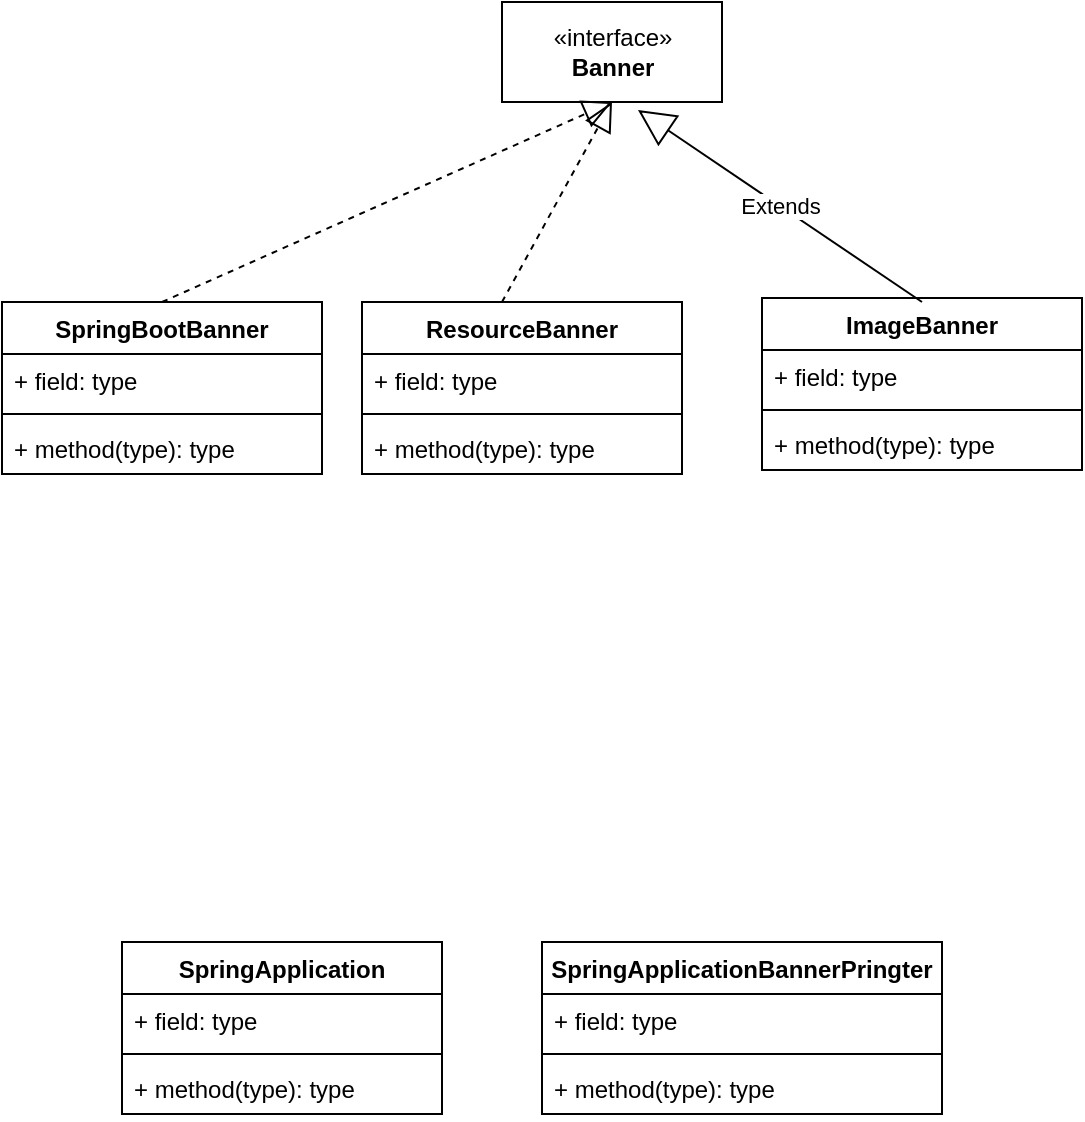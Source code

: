 <mxfile version="13.7.3" type="device" pages="5"><diagram id="azHhzKjyxvLsKqkavXvV" name=" "><mxGraphModel dx="946" dy="595" grid="1" gridSize="10" guides="1" tooltips="1" connect="1" arrows="1" fold="1" page="1" pageScale="1" pageWidth="6400" pageHeight="6400" math="0" shadow="0"><root><mxCell id="1a4cPqI2Y-rn-O1h8l9q-0"/><mxCell id="1a4cPqI2Y-rn-O1h8l9q-1" parent="1a4cPqI2Y-rn-O1h8l9q-0"/><mxCell id="LUAHii1eI_nwcsTyfHsr-0" value="«interface»&lt;br&gt;&lt;b&gt;Banner&lt;/b&gt;" style="html=1;" vertex="1" parent="1a4cPqI2Y-rn-O1h8l9q-1"><mxGeometry x="450" y="100" width="110" height="50" as="geometry"/></mxCell><mxCell id="LUAHii1eI_nwcsTyfHsr-1" value="SpringBootBanner" style="swimlane;fontStyle=1;align=center;verticalAlign=top;childLayout=stackLayout;horizontal=1;startSize=26;horizontalStack=0;resizeParent=1;resizeParentMax=0;resizeLast=0;collapsible=1;marginBottom=0;" vertex="1" parent="1a4cPqI2Y-rn-O1h8l9q-1"><mxGeometry x="200" y="250" width="160" height="86" as="geometry"/></mxCell><mxCell id="LUAHii1eI_nwcsTyfHsr-5" value="" style="endArrow=block;dashed=1;endFill=0;endSize=12;html=1;entryX=0.5;entryY=1;entryDx=0;entryDy=0;" edge="1" parent="LUAHii1eI_nwcsTyfHsr-1" target="LUAHii1eI_nwcsTyfHsr-0"><mxGeometry width="160" relative="1" as="geometry"><mxPoint x="80" as="sourcePoint"/><mxPoint x="240" as="targetPoint"/></mxGeometry></mxCell><mxCell id="LUAHii1eI_nwcsTyfHsr-2" value="+ field: type" style="text;strokeColor=none;fillColor=none;align=left;verticalAlign=top;spacingLeft=4;spacingRight=4;overflow=hidden;rotatable=0;points=[[0,0.5],[1,0.5]];portConstraint=eastwest;" vertex="1" parent="LUAHii1eI_nwcsTyfHsr-1"><mxGeometry y="26" width="160" height="26" as="geometry"/></mxCell><mxCell id="LUAHii1eI_nwcsTyfHsr-3" value="" style="line;strokeWidth=1;fillColor=none;align=left;verticalAlign=middle;spacingTop=-1;spacingLeft=3;spacingRight=3;rotatable=0;labelPosition=right;points=[];portConstraint=eastwest;" vertex="1" parent="LUAHii1eI_nwcsTyfHsr-1"><mxGeometry y="52" width="160" height="8" as="geometry"/></mxCell><mxCell id="LUAHii1eI_nwcsTyfHsr-4" value="+ method(type): type" style="text;strokeColor=none;fillColor=none;align=left;verticalAlign=top;spacingLeft=4;spacingRight=4;overflow=hidden;rotatable=0;points=[[0,0.5],[1,0.5]];portConstraint=eastwest;" vertex="1" parent="LUAHii1eI_nwcsTyfHsr-1"><mxGeometry y="60" width="160" height="26" as="geometry"/></mxCell><mxCell id="LUAHii1eI_nwcsTyfHsr-6" value="ResourceBanner" style="swimlane;fontStyle=1;align=center;verticalAlign=top;childLayout=stackLayout;horizontal=1;startSize=26;horizontalStack=0;resizeParent=1;resizeParentMax=0;resizeLast=0;collapsible=1;marginBottom=0;" vertex="1" parent="1a4cPqI2Y-rn-O1h8l9q-1"><mxGeometry x="380" y="250" width="160" height="86" as="geometry"/></mxCell><mxCell id="LUAHii1eI_nwcsTyfHsr-10" value="" style="endArrow=block;dashed=1;endFill=0;endSize=12;html=1;entryX=0.5;entryY=1;entryDx=0;entryDy=0;" edge="1" parent="LUAHii1eI_nwcsTyfHsr-6" target="LUAHii1eI_nwcsTyfHsr-0"><mxGeometry width="160" relative="1" as="geometry"><mxPoint x="70" as="sourcePoint"/><mxPoint x="230" as="targetPoint"/></mxGeometry></mxCell><mxCell id="LUAHii1eI_nwcsTyfHsr-7" value="+ field: type" style="text;strokeColor=none;fillColor=none;align=left;verticalAlign=top;spacingLeft=4;spacingRight=4;overflow=hidden;rotatable=0;points=[[0,0.5],[1,0.5]];portConstraint=eastwest;" vertex="1" parent="LUAHii1eI_nwcsTyfHsr-6"><mxGeometry y="26" width="160" height="26" as="geometry"/></mxCell><mxCell id="LUAHii1eI_nwcsTyfHsr-8" value="" style="line;strokeWidth=1;fillColor=none;align=left;verticalAlign=middle;spacingTop=-1;spacingLeft=3;spacingRight=3;rotatable=0;labelPosition=right;points=[];portConstraint=eastwest;" vertex="1" parent="LUAHii1eI_nwcsTyfHsr-6"><mxGeometry y="52" width="160" height="8" as="geometry"/></mxCell><mxCell id="LUAHii1eI_nwcsTyfHsr-9" value="+ method(type): type" style="text;strokeColor=none;fillColor=none;align=left;verticalAlign=top;spacingLeft=4;spacingRight=4;overflow=hidden;rotatable=0;points=[[0,0.5],[1,0.5]];portConstraint=eastwest;" vertex="1" parent="LUAHii1eI_nwcsTyfHsr-6"><mxGeometry y="60" width="160" height="26" as="geometry"/></mxCell><mxCell id="LUAHii1eI_nwcsTyfHsr-11" value="ImageBanner" style="swimlane;fontStyle=1;align=center;verticalAlign=top;childLayout=stackLayout;horizontal=1;startSize=26;horizontalStack=0;resizeParent=1;resizeParentMax=0;resizeLast=0;collapsible=1;marginBottom=0;" vertex="1" parent="1a4cPqI2Y-rn-O1h8l9q-1"><mxGeometry x="580" y="248" width="160" height="86" as="geometry"/></mxCell><mxCell id="LUAHii1eI_nwcsTyfHsr-15" value="Extends" style="endArrow=block;endSize=16;endFill=0;html=1;entryX=0.618;entryY=1.08;entryDx=0;entryDy=0;entryPerimeter=0;" edge="1" parent="LUAHii1eI_nwcsTyfHsr-11" target="LUAHii1eI_nwcsTyfHsr-0"><mxGeometry width="160" relative="1" as="geometry"><mxPoint x="80" y="2" as="sourcePoint"/><mxPoint x="240" y="2" as="targetPoint"/></mxGeometry></mxCell><mxCell id="LUAHii1eI_nwcsTyfHsr-12" value="+ field: type" style="text;strokeColor=none;fillColor=none;align=left;verticalAlign=top;spacingLeft=4;spacingRight=4;overflow=hidden;rotatable=0;points=[[0,0.5],[1,0.5]];portConstraint=eastwest;" vertex="1" parent="LUAHii1eI_nwcsTyfHsr-11"><mxGeometry y="26" width="160" height="26" as="geometry"/></mxCell><mxCell id="LUAHii1eI_nwcsTyfHsr-13" value="" style="line;strokeWidth=1;fillColor=none;align=left;verticalAlign=middle;spacingTop=-1;spacingLeft=3;spacingRight=3;rotatable=0;labelPosition=right;points=[];portConstraint=eastwest;" vertex="1" parent="LUAHii1eI_nwcsTyfHsr-11"><mxGeometry y="52" width="160" height="8" as="geometry"/></mxCell><mxCell id="LUAHii1eI_nwcsTyfHsr-14" value="+ method(type): type" style="text;strokeColor=none;fillColor=none;align=left;verticalAlign=top;spacingLeft=4;spacingRight=4;overflow=hidden;rotatable=0;points=[[0,0.5],[1,0.5]];portConstraint=eastwest;" vertex="1" parent="LUAHii1eI_nwcsTyfHsr-11"><mxGeometry y="60" width="160" height="26" as="geometry"/></mxCell><mxCell id="LUAHii1eI_nwcsTyfHsr-16" value="SpringApplication" style="swimlane;fontStyle=1;align=center;verticalAlign=top;childLayout=stackLayout;horizontal=1;startSize=26;horizontalStack=0;resizeParent=1;resizeParentMax=0;resizeLast=0;collapsible=1;marginBottom=0;" vertex="1" parent="1a4cPqI2Y-rn-O1h8l9q-1"><mxGeometry x="260" y="570" width="160" height="86" as="geometry"/></mxCell><mxCell id="LUAHii1eI_nwcsTyfHsr-17" value="+ field: type" style="text;strokeColor=none;fillColor=none;align=left;verticalAlign=top;spacingLeft=4;spacingRight=4;overflow=hidden;rotatable=0;points=[[0,0.5],[1,0.5]];portConstraint=eastwest;" vertex="1" parent="LUAHii1eI_nwcsTyfHsr-16"><mxGeometry y="26" width="160" height="26" as="geometry"/></mxCell><mxCell id="LUAHii1eI_nwcsTyfHsr-18" value="" style="line;strokeWidth=1;fillColor=none;align=left;verticalAlign=middle;spacingTop=-1;spacingLeft=3;spacingRight=3;rotatable=0;labelPosition=right;points=[];portConstraint=eastwest;" vertex="1" parent="LUAHii1eI_nwcsTyfHsr-16"><mxGeometry y="52" width="160" height="8" as="geometry"/></mxCell><mxCell id="LUAHii1eI_nwcsTyfHsr-19" value="+ method(type): type" style="text;strokeColor=none;fillColor=none;align=left;verticalAlign=top;spacingLeft=4;spacingRight=4;overflow=hidden;rotatable=0;points=[[0,0.5],[1,0.5]];portConstraint=eastwest;" vertex="1" parent="LUAHii1eI_nwcsTyfHsr-16"><mxGeometry y="60" width="160" height="26" as="geometry"/></mxCell><mxCell id="LUAHii1eI_nwcsTyfHsr-20" value="SpringApplicationBannerPringter" style="swimlane;fontStyle=1;align=center;verticalAlign=top;childLayout=stackLayout;horizontal=1;startSize=26;horizontalStack=0;resizeParent=1;resizeParentMax=0;resizeLast=0;collapsible=1;marginBottom=0;" vertex="1" parent="1a4cPqI2Y-rn-O1h8l9q-1"><mxGeometry x="470" y="570" width="200" height="86" as="geometry"/></mxCell><mxCell id="LUAHii1eI_nwcsTyfHsr-21" value="+ field: type" style="text;strokeColor=none;fillColor=none;align=left;verticalAlign=top;spacingLeft=4;spacingRight=4;overflow=hidden;rotatable=0;points=[[0,0.5],[1,0.5]];portConstraint=eastwest;" vertex="1" parent="LUAHii1eI_nwcsTyfHsr-20"><mxGeometry y="26" width="200" height="26" as="geometry"/></mxCell><mxCell id="LUAHii1eI_nwcsTyfHsr-22" value="" style="line;strokeWidth=1;fillColor=none;align=left;verticalAlign=middle;spacingTop=-1;spacingLeft=3;spacingRight=3;rotatable=0;labelPosition=right;points=[];portConstraint=eastwest;" vertex="1" parent="LUAHii1eI_nwcsTyfHsr-20"><mxGeometry y="52" width="200" height="8" as="geometry"/></mxCell><mxCell id="LUAHii1eI_nwcsTyfHsr-23" value="+ method(type): type" style="text;strokeColor=none;fillColor=none;align=left;verticalAlign=top;spacingLeft=4;spacingRight=4;overflow=hidden;rotatable=0;points=[[0,0.5],[1,0.5]];portConstraint=eastwest;" vertex="1" parent="LUAHii1eI_nwcsTyfHsr-20"><mxGeometry y="60" width="200" height="26" as="geometry"/></mxCell></root></mxGraphModel></diagram><diagram id="pW-1Vn3nVQ5j12UAFeRx" name="autoconfigure"><mxGraphModel dx="946" dy="598" grid="1" gridSize="10" guides="1" tooltips="1" connect="1" arrows="1" fold="1" page="1" pageScale="1" pageWidth="6400" pageHeight="6400" math="0" shadow="0"><root><mxCell id="0"/><mxCell id="1" parent="0"/></root></mxGraphModel></diagram><diagram id="G3muvnoLeTuShCO0rfNz" name="actuator"><mxGraphModel dx="946" dy="598" grid="1" gridSize="10" guides="1" tooltips="1" connect="1" arrows="1" fold="1" page="1" pageScale="1" pageWidth="6400" pageHeight="6400" math="0" shadow="0"><root><mxCell id="25JI_XQ1jsnoM-Q3wNZs-0"/><mxCell id="25JI_XQ1jsnoM-Q3wNZs-1" parent="25JI_XQ1jsnoM-Q3wNZs-0"/></root></mxGraphModel></diagram><diagram id="FSW1BFjvMeT8ivFry-cM" name="actuator-autoconfigure"><mxGraphModel dx="946" dy="598" grid="1" gridSize="10" guides="1" tooltips="1" connect="1" arrows="1" fold="1" page="1" pageScale="1" pageWidth="6400" pageHeight="6400" math="0" shadow="0"><root><mxCell id="fVaShPFmWnMpkTsFmz3L-0"/><mxCell id="fVaShPFmWnMpkTsFmz3L-1" parent="fVaShPFmWnMpkTsFmz3L-0"/></root></mxGraphModel></diagram><diagram id="jbqgKGAAUuNK0kk3wHVo" name="starter"><mxGraphModel dx="946" dy="598" grid="1" gridSize="10" guides="1" tooltips="1" connect="1" arrows="1" fold="1" page="1" pageScale="1" pageWidth="6400" pageHeight="6400" math="0" shadow="0"><root><mxCell id="POdSYXnXEKi6I_1TE_tM-0"/><mxCell id="POdSYXnXEKi6I_1TE_tM-1" parent="POdSYXnXEKi6I_1TE_tM-0"/></root></mxGraphModel></diagram></mxfile>